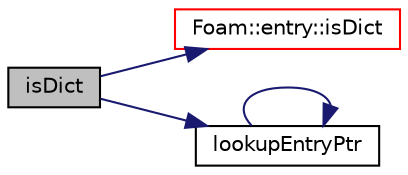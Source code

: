 digraph "isDict"
{
  bgcolor="transparent";
  edge [fontname="Helvetica",fontsize="10",labelfontname="Helvetica",labelfontsize="10"];
  node [fontname="Helvetica",fontsize="10",shape=record];
  rankdir="LR";
  Node1 [label="isDict",height=0.2,width=0.4,color="black", fillcolor="grey75", style="filled", fontcolor="black"];
  Node1 -> Node2 [color="midnightblue",fontsize="10",style="solid",fontname="Helvetica"];
  Node2 [label="Foam::entry::isDict",height=0.2,width=0.4,color="red",URL="$a00665.html#aabe4453aa5aff1bb53c34ceda451eac7",tooltip="Return true if this entry is a dictionary. "];
  Node1 -> Node3 [color="midnightblue",fontsize="10",style="solid",fontname="Helvetica"];
  Node3 [label="lookupEntryPtr",height=0.2,width=0.4,color="black",URL="$a00526.html#af48f6ad1b2ee35b38a6f7994d806d195",tooltip="Find and return an entry data stream pointer if present. "];
  Node3 -> Node3 [color="midnightblue",fontsize="10",style="solid",fontname="Helvetica"];
}
